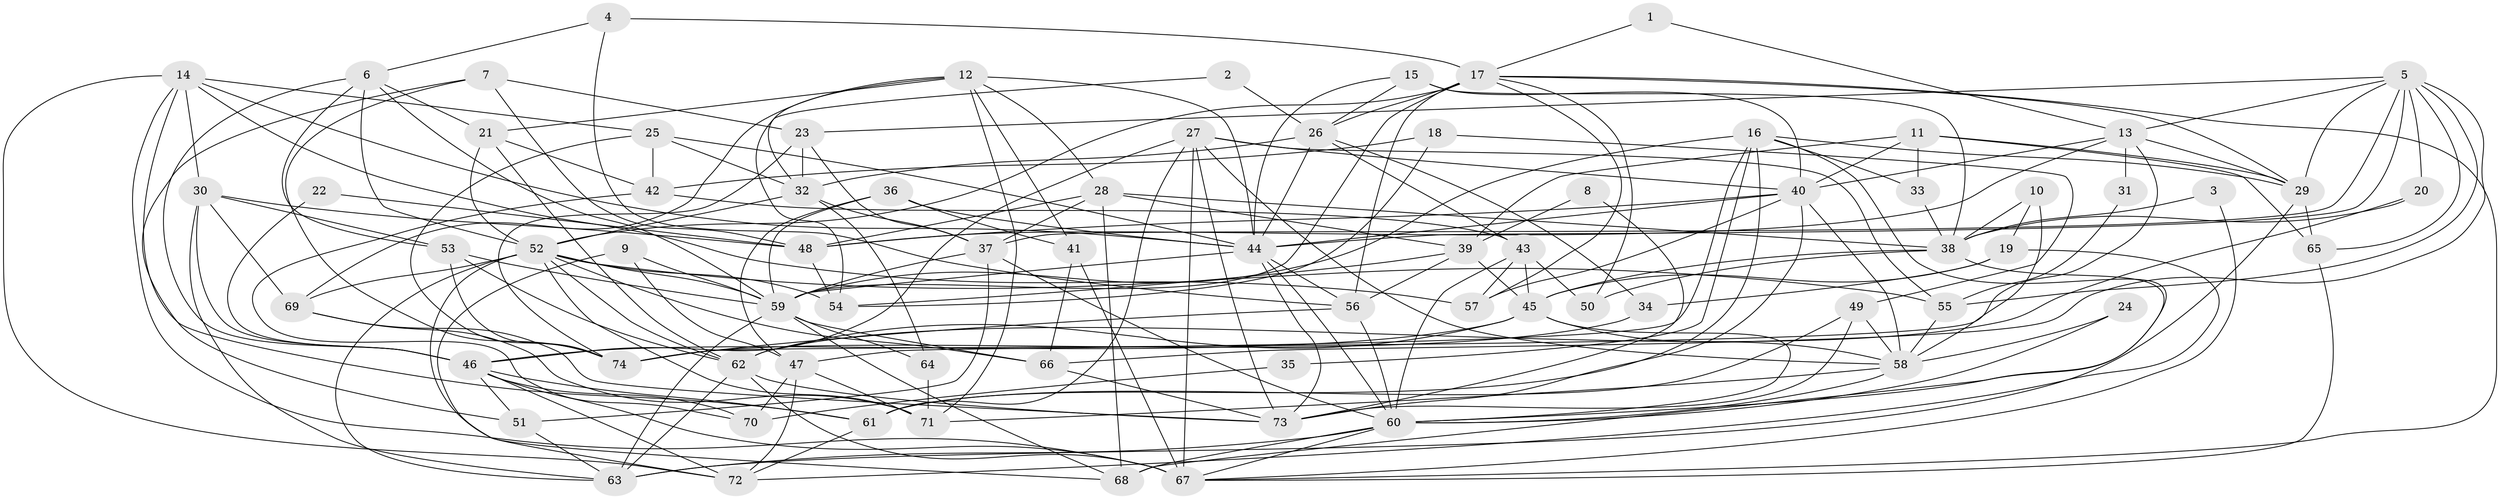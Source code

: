 // original degree distribution, {4: 0.22297297297297297, 2: 0.16891891891891891, 5: 0.22297297297297297, 6: 0.06756756756756757, 7: 0.0472972972972973, 8: 0.013513513513513514, 3: 0.25, 9: 0.006756756756756757}
// Generated by graph-tools (version 1.1) at 2025/50/03/09/25 03:50:02]
// undirected, 74 vertices, 210 edges
graph export_dot {
graph [start="1"]
  node [color=gray90,style=filled];
  1;
  2;
  3;
  4;
  5;
  6;
  7;
  8;
  9;
  10;
  11;
  12;
  13;
  14;
  15;
  16;
  17;
  18;
  19;
  20;
  21;
  22;
  23;
  24;
  25;
  26;
  27;
  28;
  29;
  30;
  31;
  32;
  33;
  34;
  35;
  36;
  37;
  38;
  39;
  40;
  41;
  42;
  43;
  44;
  45;
  46;
  47;
  48;
  49;
  50;
  51;
  52;
  53;
  54;
  55;
  56;
  57;
  58;
  59;
  60;
  61;
  62;
  63;
  64;
  65;
  66;
  67;
  68;
  69;
  70;
  71;
  72;
  73;
  74;
  1 -- 13 [weight=1.0];
  1 -- 17 [weight=1.0];
  2 -- 26 [weight=1.0];
  2 -- 54 [weight=1.0];
  3 -- 38 [weight=1.0];
  3 -- 67 [weight=1.0];
  4 -- 6 [weight=1.0];
  4 -- 17 [weight=1.0];
  4 -- 56 [weight=1.0];
  5 -- 13 [weight=2.0];
  5 -- 20 [weight=1.0];
  5 -- 23 [weight=1.0];
  5 -- 29 [weight=1.0];
  5 -- 37 [weight=1.0];
  5 -- 44 [weight=1.0];
  5 -- 55 [weight=1.0];
  5 -- 65 [weight=1.0];
  5 -- 66 [weight=2.0];
  6 -- 21 [weight=1.0];
  6 -- 46 [weight=2.0];
  6 -- 52 [weight=1.0];
  6 -- 53 [weight=1.0];
  6 -- 59 [weight=1.0];
  7 -- 23 [weight=1.0];
  7 -- 48 [weight=1.0];
  7 -- 51 [weight=1.0];
  7 -- 74 [weight=1.0];
  8 -- 39 [weight=1.0];
  8 -- 73 [weight=1.0];
  9 -- 47 [weight=1.0];
  9 -- 59 [weight=1.0];
  9 -- 72 [weight=1.0];
  10 -- 19 [weight=1.0];
  10 -- 38 [weight=1.0];
  10 -- 58 [weight=1.0];
  11 -- 29 [weight=1.0];
  11 -- 33 [weight=1.0];
  11 -- 39 [weight=1.0];
  11 -- 40 [weight=1.0];
  11 -- 65 [weight=1.0];
  12 -- 21 [weight=1.0];
  12 -- 28 [weight=1.0];
  12 -- 32 [weight=1.0];
  12 -- 41 [weight=1.0];
  12 -- 44 [weight=1.0];
  12 -- 69 [weight=1.0];
  12 -- 71 [weight=1.0];
  13 -- 29 [weight=1.0];
  13 -- 31 [weight=2.0];
  13 -- 40 [weight=1.0];
  13 -- 48 [weight=1.0];
  13 -- 74 [weight=1.0];
  14 -- 25 [weight=1.0];
  14 -- 30 [weight=1.0];
  14 -- 44 [weight=1.0];
  14 -- 57 [weight=1.0];
  14 -- 61 [weight=1.0];
  14 -- 67 [weight=1.0];
  14 -- 72 [weight=1.0];
  15 -- 26 [weight=1.0];
  15 -- 38 [weight=1.0];
  15 -- 40 [weight=1.0];
  15 -- 44 [weight=1.0];
  16 -- 29 [weight=1.0];
  16 -- 33 [weight=1.0];
  16 -- 35 [weight=1.0];
  16 -- 47 [weight=1.0];
  16 -- 59 [weight=1.0];
  16 -- 61 [weight=1.0];
  16 -- 68 [weight=1.0];
  17 -- 26 [weight=1.0];
  17 -- 29 [weight=1.0];
  17 -- 50 [weight=1.0];
  17 -- 52 [weight=1.0];
  17 -- 56 [weight=1.0];
  17 -- 57 [weight=1.0];
  17 -- 59 [weight=1.0];
  17 -- 67 [weight=1.0];
  18 -- 42 [weight=1.0];
  18 -- 49 [weight=1.0];
  18 -- 54 [weight=1.0];
  19 -- 34 [weight=1.0];
  19 -- 45 [weight=1.0];
  19 -- 72 [weight=1.0];
  20 -- 38 [weight=1.0];
  20 -- 62 [weight=1.0];
  21 -- 42 [weight=1.0];
  21 -- 52 [weight=1.0];
  21 -- 62 [weight=1.0];
  22 -- 46 [weight=1.0];
  22 -- 48 [weight=1.0];
  23 -- 32 [weight=1.0];
  23 -- 37 [weight=1.0];
  23 -- 74 [weight=1.0];
  24 -- 58 [weight=1.0];
  24 -- 60 [weight=1.0];
  25 -- 32 [weight=1.0];
  25 -- 42 [weight=1.0];
  25 -- 44 [weight=1.0];
  25 -- 74 [weight=1.0];
  26 -- 32 [weight=1.0];
  26 -- 34 [weight=1.0];
  26 -- 43 [weight=1.0];
  26 -- 44 [weight=1.0];
  27 -- 40 [weight=1.0];
  27 -- 46 [weight=1.0];
  27 -- 55 [weight=1.0];
  27 -- 58 [weight=1.0];
  27 -- 61 [weight=1.0];
  27 -- 67 [weight=1.0];
  27 -- 73 [weight=1.0];
  28 -- 37 [weight=1.0];
  28 -- 38 [weight=1.0];
  28 -- 39 [weight=1.0];
  28 -- 48 [weight=1.0];
  28 -- 68 [weight=1.0];
  29 -- 63 [weight=1.0];
  29 -- 65 [weight=1.0];
  30 -- 46 [weight=1.0];
  30 -- 48 [weight=1.0];
  30 -- 53 [weight=1.0];
  30 -- 63 [weight=1.0];
  30 -- 69 [weight=1.0];
  31 -- 55 [weight=1.0];
  32 -- 37 [weight=1.0];
  32 -- 52 [weight=1.0];
  32 -- 64 [weight=1.0];
  33 -- 38 [weight=1.0];
  34 -- 74 [weight=1.0];
  35 -- 70 [weight=1.0];
  36 -- 41 [weight=1.0];
  36 -- 44 [weight=1.0];
  36 -- 47 [weight=1.0];
  36 -- 59 [weight=1.0];
  37 -- 51 [weight=1.0];
  37 -- 59 [weight=1.0];
  37 -- 60 [weight=1.0];
  38 -- 45 [weight=1.0];
  38 -- 50 [weight=1.0];
  38 -- 60 [weight=1.0];
  39 -- 45 [weight=1.0];
  39 -- 54 [weight=1.0];
  39 -- 56 [weight=1.0];
  40 -- 44 [weight=1.0];
  40 -- 48 [weight=1.0];
  40 -- 57 [weight=1.0];
  40 -- 58 [weight=1.0];
  40 -- 73 [weight=1.0];
  41 -- 66 [weight=1.0];
  41 -- 67 [weight=1.0];
  42 -- 43 [weight=1.0];
  42 -- 70 [weight=1.0];
  43 -- 45 [weight=1.0];
  43 -- 50 [weight=1.0];
  43 -- 57 [weight=1.0];
  43 -- 60 [weight=1.0];
  44 -- 56 [weight=1.0];
  44 -- 59 [weight=1.0];
  44 -- 60 [weight=1.0];
  44 -- 73 [weight=1.0];
  45 -- 46 [weight=1.0];
  45 -- 58 [weight=1.0];
  45 -- 60 [weight=1.0];
  45 -- 62 [weight=1.0];
  46 -- 51 [weight=1.0];
  46 -- 61 [weight=1.0];
  46 -- 67 [weight=1.0];
  46 -- 70 [weight=1.0];
  46 -- 72 [weight=1.0];
  47 -- 70 [weight=1.0];
  47 -- 71 [weight=1.0];
  47 -- 72 [weight=1.0];
  48 -- 54 [weight=1.0];
  49 -- 58 [weight=1.0];
  49 -- 61 [weight=1.0];
  49 -- 73 [weight=1.0];
  51 -- 63 [weight=1.0];
  52 -- 54 [weight=1.0];
  52 -- 55 [weight=1.0];
  52 -- 59 [weight=1.0];
  52 -- 62 [weight=1.0];
  52 -- 63 [weight=1.0];
  52 -- 66 [weight=1.0];
  52 -- 68 [weight=1.0];
  52 -- 69 [weight=1.0];
  52 -- 71 [weight=1.0];
  53 -- 59 [weight=1.0];
  53 -- 62 [weight=1.0];
  53 -- 74 [weight=1.0];
  55 -- 58 [weight=1.0];
  56 -- 60 [weight=1.0];
  56 -- 74 [weight=1.0];
  58 -- 60 [weight=1.0];
  58 -- 71 [weight=1.0];
  59 -- 63 [weight=1.0];
  59 -- 64 [weight=1.0];
  59 -- 66 [weight=1.0];
  59 -- 68 [weight=1.0];
  60 -- 63 [weight=1.0];
  60 -- 67 [weight=1.0];
  60 -- 68 [weight=1.0];
  61 -- 72 [weight=1.0];
  62 -- 63 [weight=1.0];
  62 -- 67 [weight=1.0];
  62 -- 73 [weight=1.0];
  64 -- 71 [weight=1.0];
  65 -- 67 [weight=1.0];
  66 -- 73 [weight=1.0];
  69 -- 71 [weight=1.0];
  69 -- 73 [weight=1.0];
}

